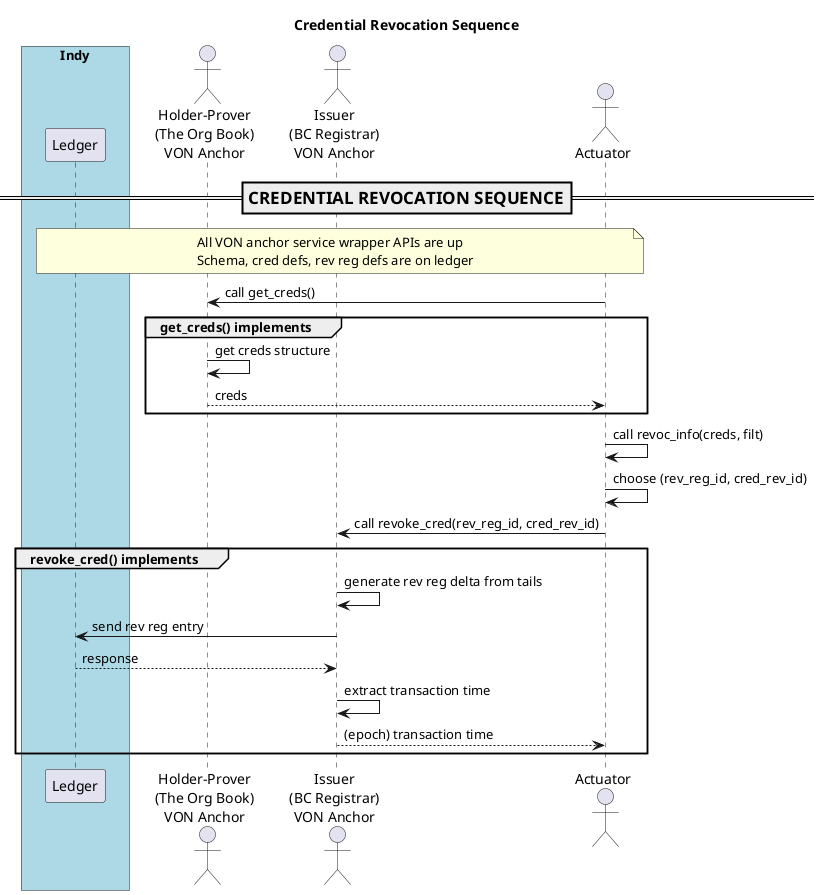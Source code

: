 @startuml
/'
Copyright 2017-2018 Government of Canada - Public Services and Procurement Canada - buyandsell.gc.ca

Licensed under the Apache License, Version 2.0 (the "License");
you may not use this file except in compliance with the License.
You may obtain a copy of the License at

http://www.apache.org/licenses/LICENSE-2.0

Unless required by applicable law or agreed to in writing, software
distributed under the License is distributed on an "AS IS" BASIS,
WITHOUT WARRANTIES OR CONDITIONS OF ANY KIND, either express or implied.
See the License for the specific language governing permissions and
limitations under the License.
'/

skinparam ParticipantPadding 20
skinparam BoxPadding 20

title Credential Revocation Sequence

box "Indy" #LightBlue
    participant "Ledger" as ledger
endbox

actor "Holder-Prover\n(The Org Book)\nVON Anchor" as oban
actor "Issuer\n(BC Registrar)\nVON Anchor" as bcran
actor "Actuator" as ator

=== CREDENTIAL REVOCATION SEQUENCE ==

note over ledger, ator
    All VON anchor service wrapper APIs are up
    Schema, cred defs, rev reg defs are on ledger
endnote

ator -> oban: call get_creds()
group get_creds() implements
    oban -> oban: get creds structure
    oban --> ator: creds
end
ator -> ator: call revoc_info(creds, filt)
ator -> ator: choose (rev_reg_id, cred_rev_id)

ator -> bcran: call revoke_cred(rev_reg_id, cred_rev_id)
group revoke_cred() implements
    bcran -> bcran: generate rev reg delta from tails
    bcran -> ledger: send rev reg entry
    ledger --> bcran: response
    bcran -> bcran: extract transaction time
    bcran --> ator: (epoch) transaction time
end

@enduml
